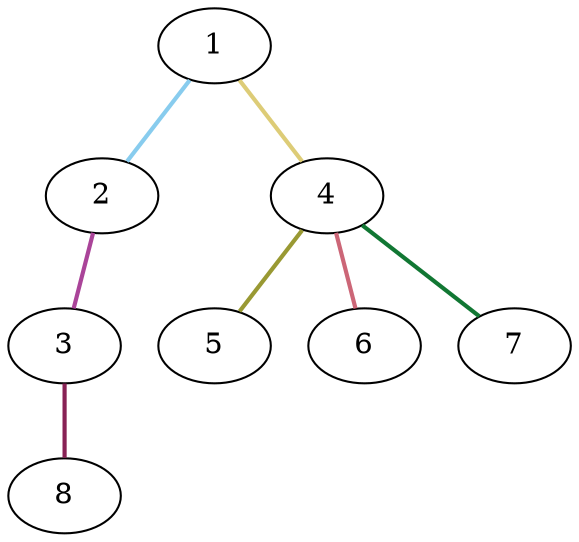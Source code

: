 graph {
	graph [rankdir=BT]
	1
	2
	2 -- 1 [color="#88CCEE" style=bold]
	3
	3 -- 2 [color="#AA4499" style=bold]
	4
	4 -- 1 [color="#DDCC77" style=bold]
	5
	5 -- 4 [color="#999933" style=bold]
	6
	6 -- 4 [color="#CC6677" style=bold]
	7
	7 -- 4 [color="#117733" style=bold]
	8
	8 -- 3 [color="#882255" style=bold]
}
